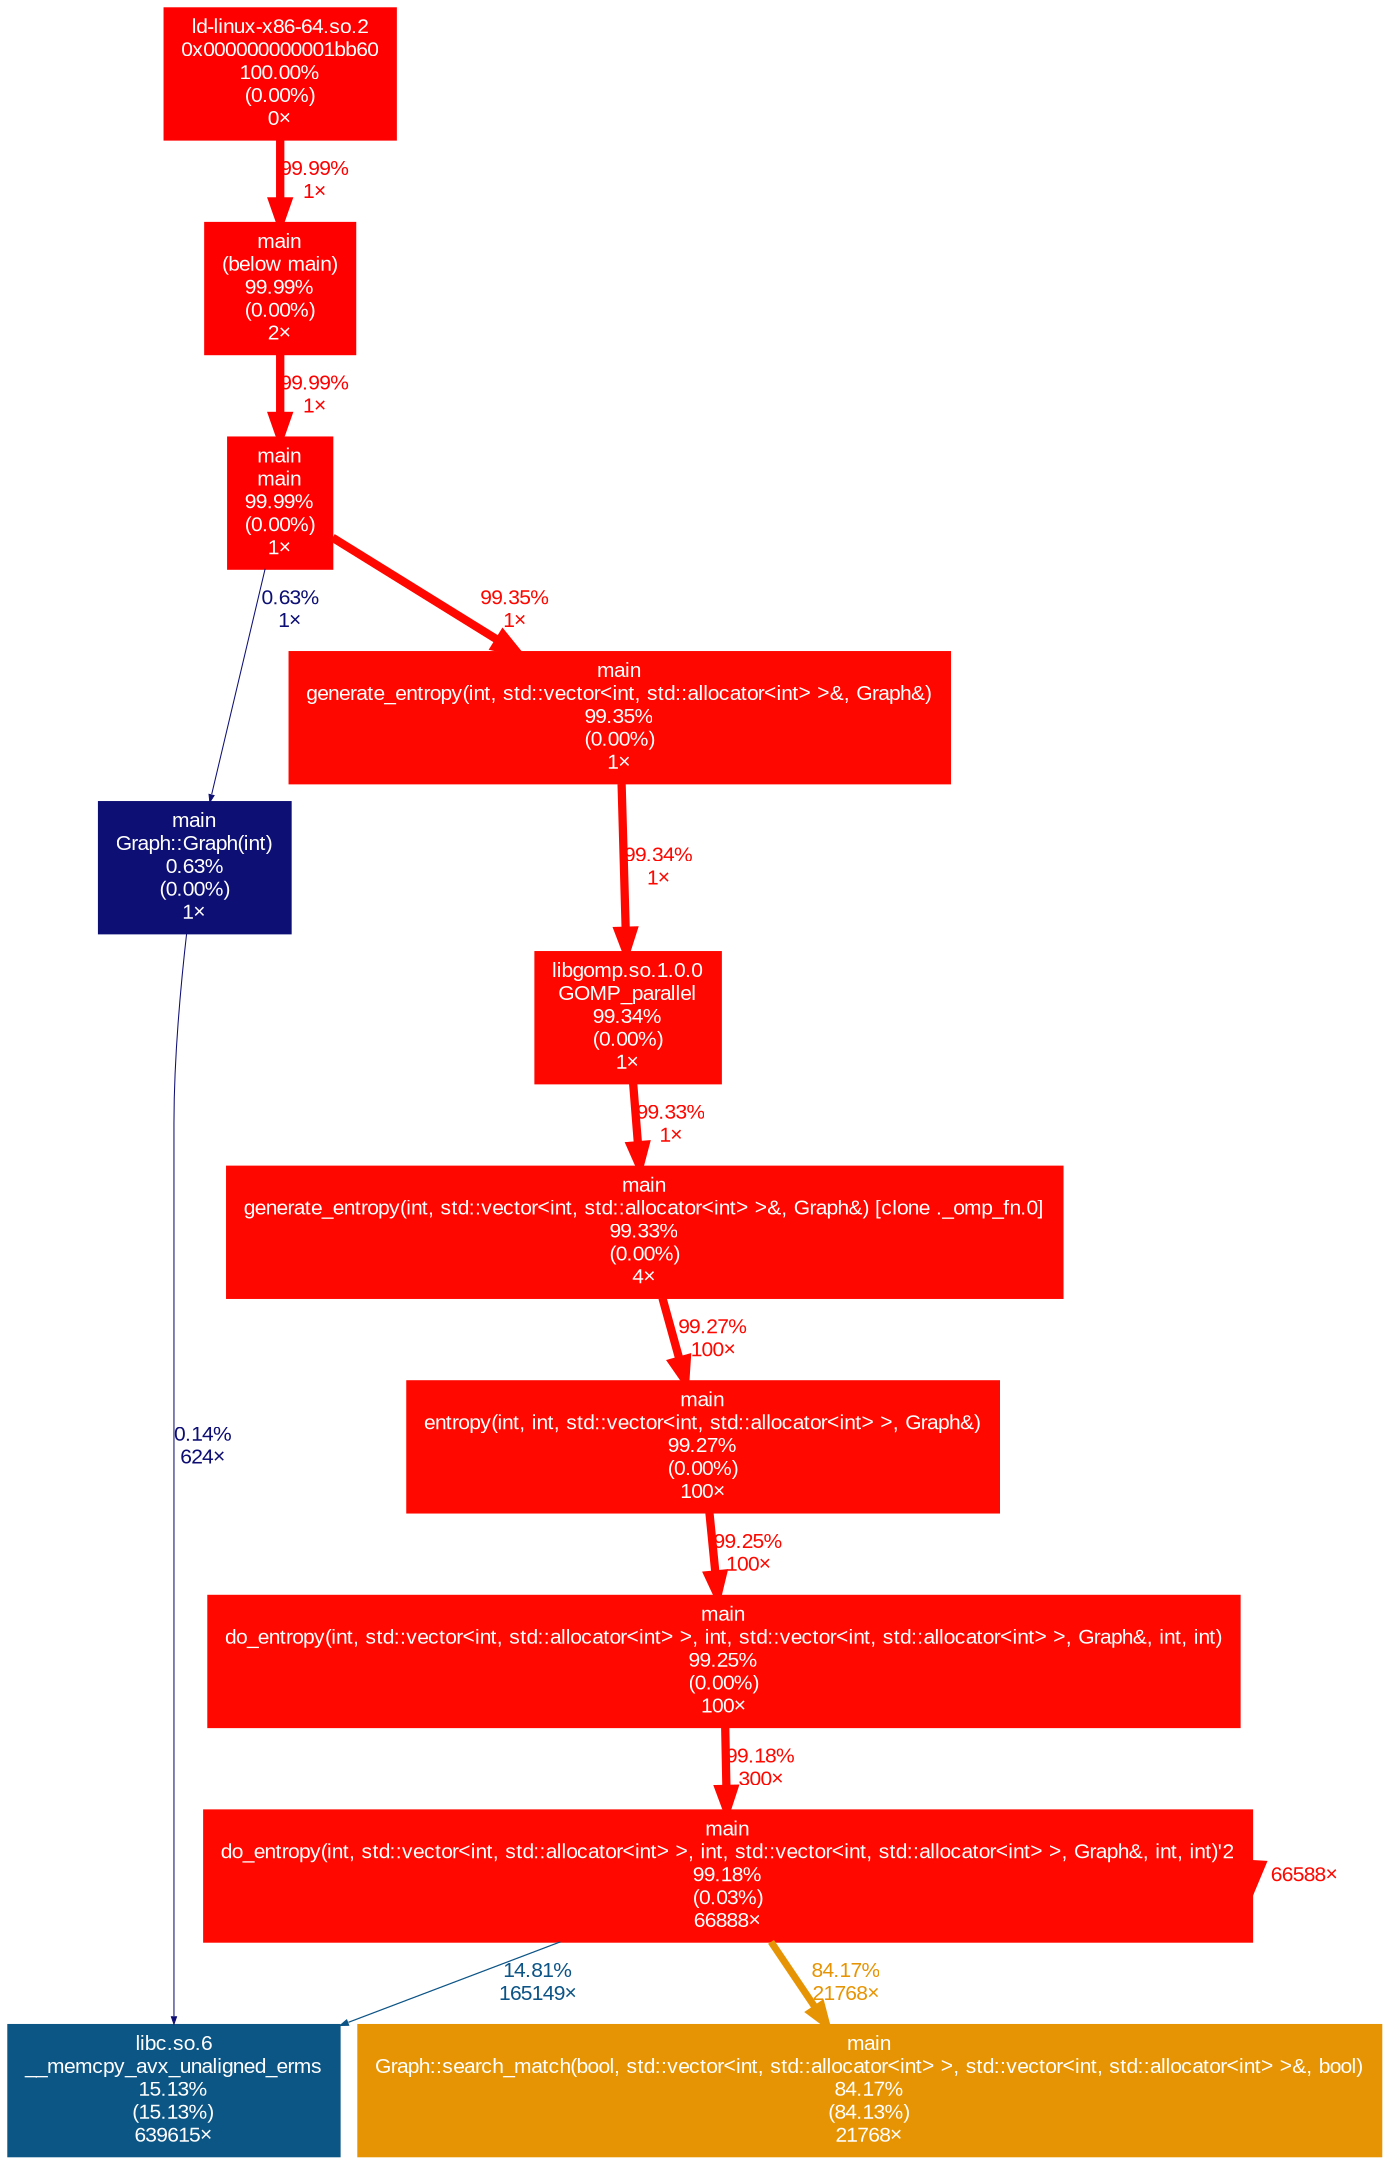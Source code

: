 digraph {
	graph [fontname=Arial, nodesep=0.125, ranksep=0.25];
	node [fontcolor=white, fontname=Arial, height=0, shape=box, style=filled, width=0];
	edge [fontname=Arial];
	"(below main)" [color="#ff0000", fontcolor="#ffffff", fontsize="10.00", label="main\n(below main)\n99.99%\n(0.00%)\n2×"];
	"(below main)" -> main [arrowsize="1.00", color="#ff0000", fontcolor="#ff0000", fontsize="10.00", label="99.99%\n1×", labeldistance="4.00", penwidth="4.00"];
	"0x000000000001bb60" [color="#ff0000", fontcolor="#ffffff", fontsize="10.00", label="ld-linux-x86-64.so.2\n0x000000000001bb60\n100.00%\n(0.00%)\n0×"];
	"0x000000000001bb60" -> "(below main)" [arrowsize="1.00", color="#ff0000", fontcolor="#ff0000", fontsize="10.00", label="99.99%\n1×", labeldistance="4.00", penwidth="4.00"];
	"GOMP_parallel" [color="#fe0700", fontcolor="#ffffff", fontsize="10.00", label="libgomp.so.1.0.0\nGOMP_parallel\n99.34%\n(0.00%)\n1×"];
	"GOMP_parallel" -> "generate_entropy(int, std::vector<int, std::allocator<int> >&, Graph&) [clone ._omp_fn.0]" [arrowsize="1.00", color="#fe0700", fontcolor="#fe0700", fontsize="10.00", label="99.33%\n1×", labeldistance="3.97", penwidth="3.97"];
	"Graph::Graph(int)" [color="#0d0f74", fontcolor="#ffffff", fontsize="10.00", label="main\nGraph::Graph(int)\n0.63%\n(0.00%)\n1×"];
	"Graph::Graph(int)" -> "__memcpy_avx_unaligned_erms" [arrowsize="0.35", color="#0d0d73", fontcolor="#0d0d73", fontsize="10.00", label="0.14%\n624×", labeldistance="0.50", penwidth="0.50"];
	"Graph::search_match(bool, std::vector<int, std::allocator<int> >, std::vector<int, std::allocator<int> >&, bool)" [color="#e79404", fontcolor="#ffffff", fontsize="10.00", label="main\nGraph::search_match(bool, std::vector<int, std::allocator<int> >, std::vector<int, std::allocator<int> >&, bool)\n84.17%\n(84.13%)\n21768×"];
	"__memcpy_avx_unaligned_erms" [color="#0c5686", fontcolor="#ffffff", fontsize="10.00", label="libc.so.6\n__memcpy_avx_unaligned_erms\n15.13%\n(15.13%)\n639615×"];
	"do_entropy(int, std::vector<int, std::allocator<int> >, int, std::vector<int, std::allocator<int> >, Graph&, int, int)" [color="#fe0800", fontcolor="#ffffff", fontsize="10.00", label="main\ndo_entropy(int, std::vector<int, std::allocator<int> >, int, std::vector<int, std::allocator<int> >, Graph&, int, int)\n99.25%\n(0.00%)\n100×"];
	"do_entropy(int, std::vector<int, std::allocator<int> >, int, std::vector<int, std::allocator<int> >, Graph&, int, int)" -> "do_entropy(int, std::vector<int, std::allocator<int> >, int, std::vector<int, std::allocator<int> >, Graph&, int, int)'2" [arrowsize="1.00", color="#fe0800", fontcolor="#fe0800", fontsize="10.00", label="99.18%\n300×", labeldistance="3.97", penwidth="3.97"];
	"do_entropy(int, std::vector<int, std::allocator<int> >, int, std::vector<int, std::allocator<int> >, Graph&, int, int)'2" [color="#fe0800", fontcolor="#ffffff", fontsize="10.00", label="main\ndo_entropy(int, std::vector<int, std::allocator<int> >, int, std::vector<int, std::allocator<int> >, Graph&, int, int)'2\n99.18%\n(0.03%)\n66888×"];
	"do_entropy(int, std::vector<int, std::allocator<int> >, int, std::vector<int, std::allocator<int> >, Graph&, int, int)'2" -> "Graph::search_match(bool, std::vector<int, std::allocator<int> >, std::vector<int, std::allocator<int> >&, bool)" [arrowsize="0.92", color="#e79404", fontcolor="#e79404", fontsize="10.00", label="84.17%\n21768×", labeldistance="3.37", penwidth="3.37"];
	"do_entropy(int, std::vector<int, std::allocator<int> >, int, std::vector<int, std::allocator<int> >, Graph&, int, int)'2" -> "__memcpy_avx_unaligned_erms" [arrowsize="0.38", color="#0c5486", fontcolor="#0c5486", fontsize="10.00", label="14.81%\n165149×", labeldistance="0.59", penwidth="0.59"];
	"do_entropy(int, std::vector<int, std::allocator<int> >, int, std::vector<int, std::allocator<int> >, Graph&, int, int)'2" -> "do_entropy(int, std::vector<int, std::allocator<int> >, int, std::vector<int, std::allocator<int> >, Graph&, int, int)'2" [arrowsize="1.00", color="#fe0800", fontcolor="#fe0800", fontsize="10.00", label="66588×", labeldistance="3.97", penwidth="3.97"];
	"entropy(int, int, std::vector<int, std::allocator<int> >, Graph&)" [color="#fe0800", fontcolor="#ffffff", fontsize="10.00", label="main\nentropy(int, int, std::vector<int, std::allocator<int> >, Graph&)\n99.27%\n(0.00%)\n100×"];
	"entropy(int, int, std::vector<int, std::allocator<int> >, Graph&)" -> "do_entropy(int, std::vector<int, std::allocator<int> >, int, std::vector<int, std::allocator<int> >, Graph&, int, int)" [arrowsize="1.00", color="#fe0800", fontcolor="#fe0800", fontsize="10.00", label="99.25%\n100×", labeldistance="3.97", penwidth="3.97"];
	"generate_entropy(int, std::vector<int, std::allocator<int> >&, Graph&)" [color="#fe0700", fontcolor="#ffffff", fontsize="10.00", label="main\ngenerate_entropy(int, std::vector<int, std::allocator<int> >&, Graph&)\n99.35%\n(0.00%)\n1×"];
	"generate_entropy(int, std::vector<int, std::allocator<int> >&, Graph&)" -> "GOMP_parallel" [arrowsize="1.00", color="#fe0700", fontcolor="#fe0700", fontsize="10.00", label="99.34%\n1×", labeldistance="3.97", penwidth="3.97"];
	"generate_entropy(int, std::vector<int, std::allocator<int> >&, Graph&) [clone ._omp_fn.0]" [color="#fe0700", fontcolor="#ffffff", fontsize="10.00", label="main\ngenerate_entropy(int, std::vector<int, std::allocator<int> >&, Graph&) [clone ._omp_fn.0]\n99.33%\n(0.00%)\n4×"];
	"generate_entropy(int, std::vector<int, std::allocator<int> >&, Graph&) [clone ._omp_fn.0]" -> "entropy(int, int, std::vector<int, std::allocator<int> >, Graph&)" [arrowsize="1.00", color="#fe0800", fontcolor="#fe0800", fontsize="10.00", label="99.27%\n100×", labeldistance="3.97", penwidth="3.97"];
	main [color="#ff0000", fontcolor="#ffffff", fontsize="10.00", label="main\nmain\n99.99%\n(0.00%)\n1×"];
	main -> "Graph::Graph(int)" [arrowsize="0.35", color="#0d0f74", fontcolor="#0d0f74", fontsize="10.00", label="0.63%\n1×", labeldistance="0.50", penwidth="0.50"];
	main -> "generate_entropy(int, std::vector<int, std::allocator<int> >&, Graph&)" [arrowsize="1.00", color="#fe0700", fontcolor="#fe0700", fontsize="10.00", label="99.35%\n1×", labeldistance="3.97", penwidth="3.97"];
}
